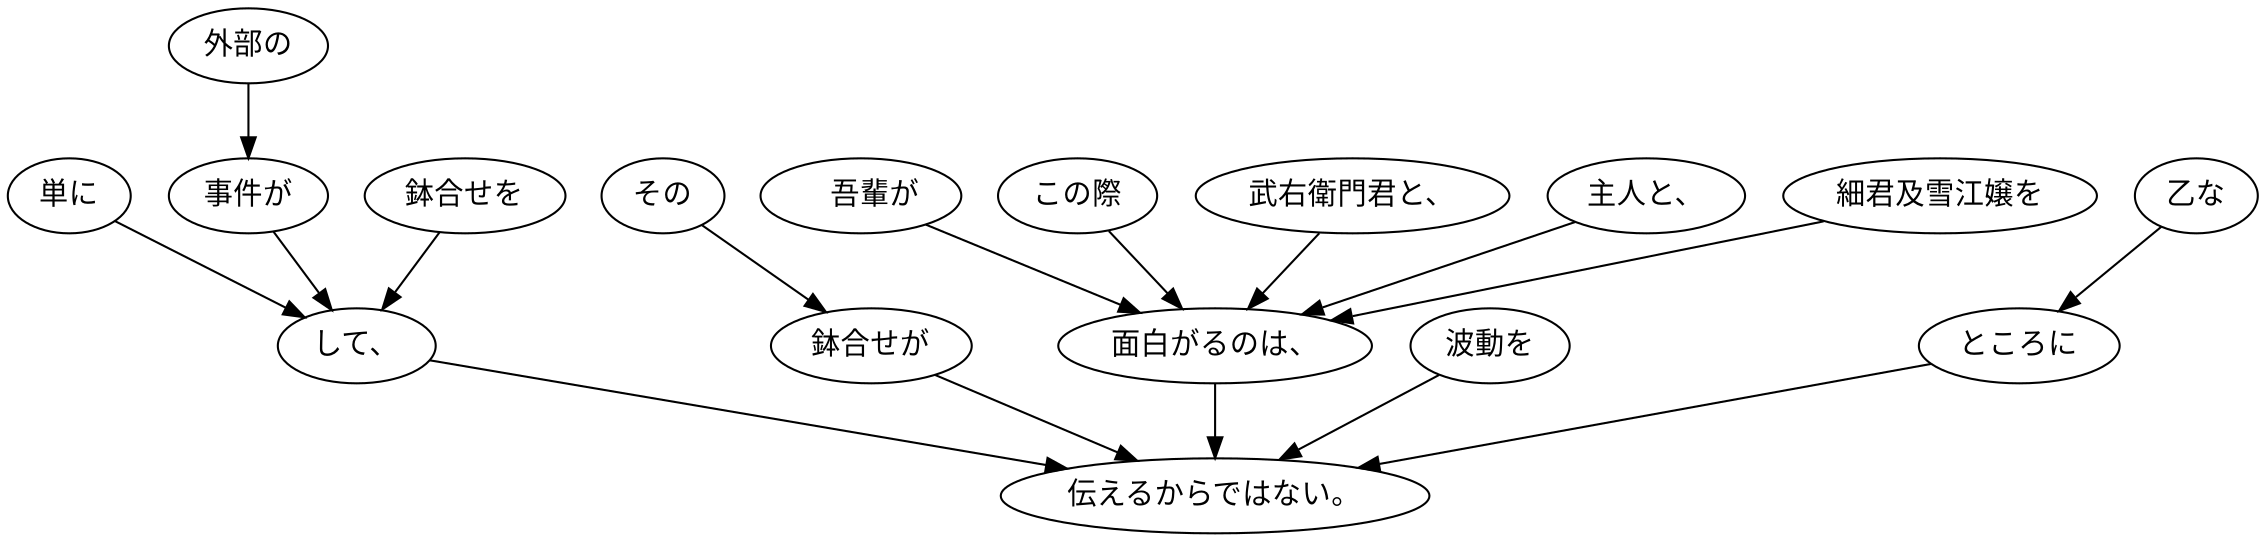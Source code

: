 digraph graph7349 {
	node0 [label="　吾輩が"];
	node1 [label="この際"];
	node2 [label="武右衛門君と、"];
	node3 [label="主人と、"];
	node4 [label="細君及雪江嬢を"];
	node5 [label="面白がるのは、"];
	node6 [label="単に"];
	node7 [label="外部の"];
	node8 [label="事件が"];
	node9 [label="鉢合せを"];
	node10 [label="して、"];
	node11 [label="その"];
	node12 [label="鉢合せが"];
	node13 [label="波動を"];
	node14 [label="乙な"];
	node15 [label="ところに"];
	node16 [label="伝えるからではない。"];
	node0 -> node5;
	node1 -> node5;
	node2 -> node5;
	node3 -> node5;
	node4 -> node5;
	node5 -> node16;
	node6 -> node10;
	node7 -> node8;
	node8 -> node10;
	node9 -> node10;
	node10 -> node16;
	node11 -> node12;
	node12 -> node16;
	node13 -> node16;
	node14 -> node15;
	node15 -> node16;
}

